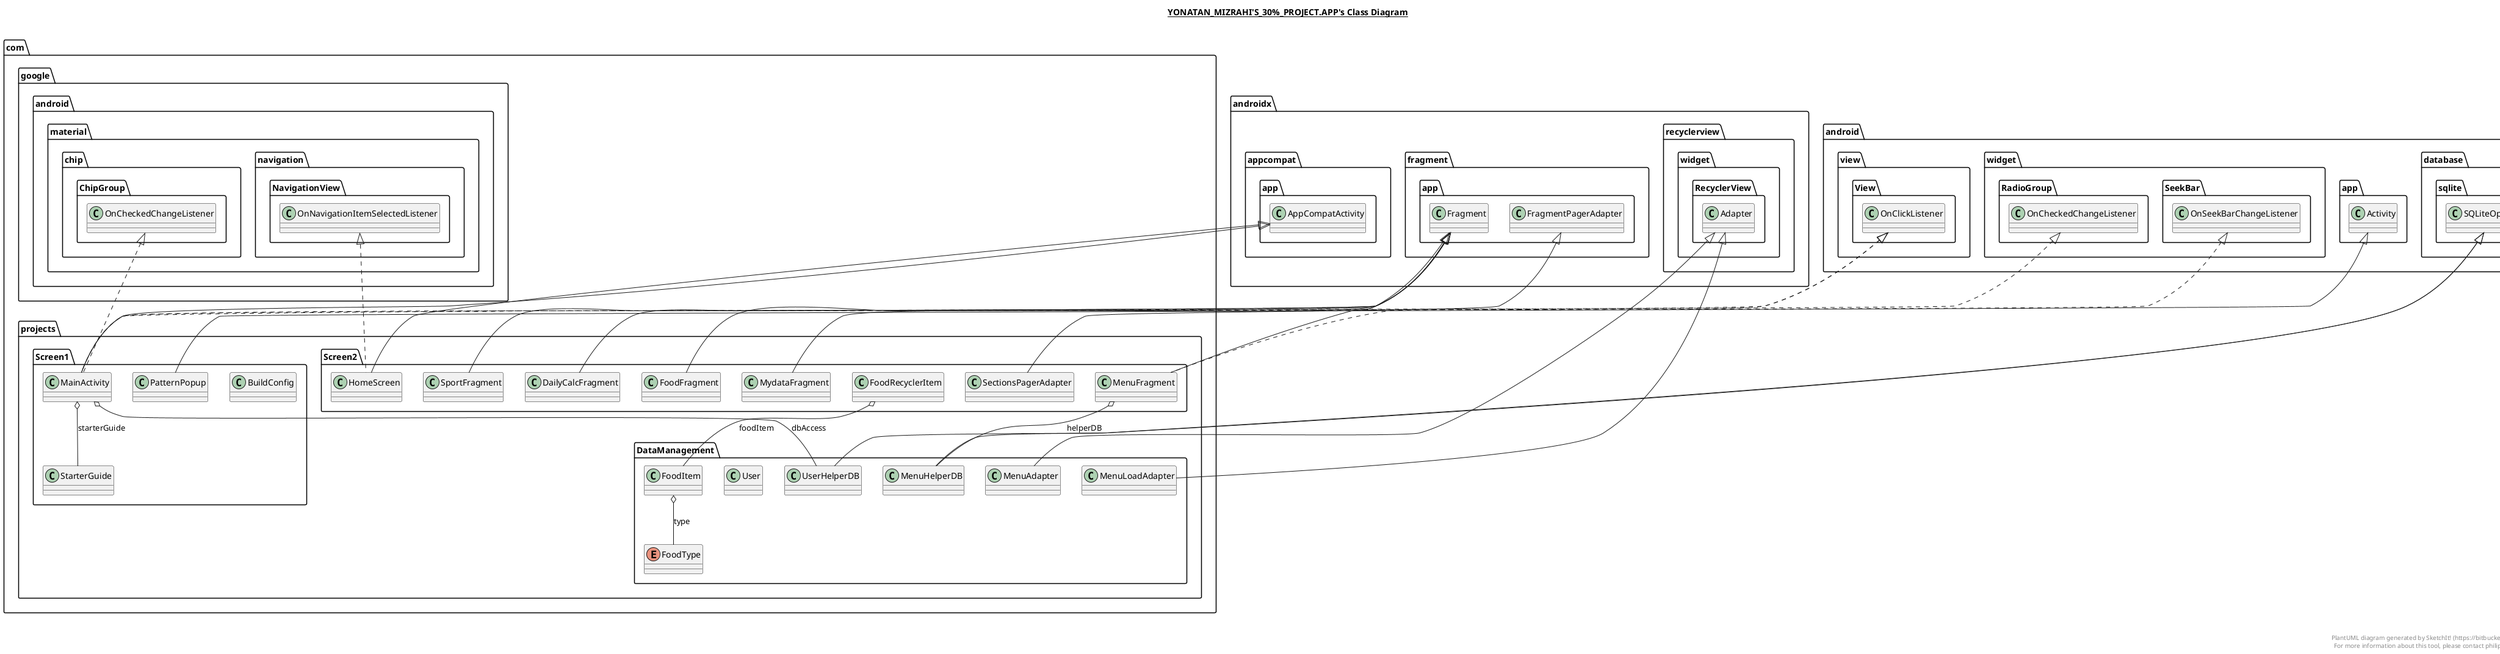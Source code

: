 @startuml

title __YONATAN_MIZRAHI'S_30%_PROJECT.APP's Class Diagram__\n

  namespace com.projects.DataManagement {
    class com.projects.DataManagement.FoodItem {
    }
  }
  

  namespace com.projects.DataManagement {
    enum FoodType {
    }
  }
  

  namespace com.projects.DataManagement {
    class com.projects.DataManagement.MenuAdapter {
    }
  }
  

  namespace com.projects.DataManagement {
    class com.projects.DataManagement.MenuHelperDB {
    }
  }
  

  namespace com.projects.DataManagement {
    class com.projects.DataManagement.MenuLoadAdapter {
    }
  }
  

  namespace com.projects.DataManagement {
    class com.projects.DataManagement.User {
    }
  }
  

  namespace com.projects.DataManagement {
    class com.projects.DataManagement.UserHelperDB {
    }
  }
  

  namespace com.projects.Screen1 {
    class com.projects.Screen1.BuildConfig {
    }
  }
  

  namespace com.projects.Screen1 {
    class com.projects.Screen1.MainActivity {
    }
  }
  

  namespace com.projects.Screen1 {
    class com.projects.Screen1.PatternPopup {
    }
  }
  

  namespace com.projects.Screen1 {
    class com.projects.Screen1.StarterGuide {
    }
  }
  

  namespace com.projects.Screen2 {
    class com.projects.Screen2.DailyCalcFragment {
    }
  }
  

  namespace com.projects.Screen2 {
    class com.projects.Screen2.FoodFragment {
    }
  }
  

  namespace com.projects.Screen2 {
    class com.projects.Screen2.FoodRecyclerItem {
    }
  }
  

  namespace com.projects.Screen2 {
    class com.projects.Screen2.HomeScreen {
    }
  }
  

  namespace com.projects.Screen2 {
    class com.projects.Screen2.MenuFragment {
    }
  }
  

  namespace com.projects.Screen2 {
    class com.projects.Screen2.MydataFragment {
    }
  }
  

  namespace com.projects.Screen2 {
    class com.projects.Screen2.SectionsPagerAdapter {
    }
  }
  

  namespace com.projects.Screen2 {
    class com.projects.Screen2.SportFragment {
    }
  }
  

  com.projects.DataManagement.FoodItem o-- com.projects.DataManagement.FoodType : type
  com.projects.DataManagement.MenuAdapter -up-|> androidx.recyclerview.widget.RecyclerView.Adapter
  com.projects.DataManagement.MenuHelperDB -up-|> android.database.sqlite.SQLiteOpenHelper
  com.projects.DataManagement.MenuLoadAdapter -up-|> androidx.recyclerview.widget.RecyclerView.Adapter
  com.projects.DataManagement.User o-- com.projects.DataManagement.User.Gender : gender
  com.projects.DataManagement.User o-- com.projects.DataManagement.User.SportStatus : status
  com.projects.DataManagement.UserHelperDB -up-|> android.database.sqlite.SQLiteOpenHelper
  com.projects.Screen1.MainActivity .up.|> android.view.View.OnClickListener
  com.projects.Screen1.MainActivity .up.|> android.widget.RadioGroup.OnCheckedChangeListener
  com.projects.Screen1.MainActivity .up.|> android.widget.SeekBar.OnSeekBarChangeListener
  com.projects.Screen1.MainActivity .up.|> com.google.android.material.chip.ChipGroup.OnCheckedChangeListener
  com.projects.Screen1.MainActivity -up-|> androidx.appcompat.app.AppCompatActivity
  com.projects.Screen1.MainActivity o-- com.projects.DataManagement.UserHelperDB : dbAccess
  com.projects.Screen1.MainActivity o-- com.projects.Screen1.StarterGuide : starterGuide
  com.projects.Screen1.PatternPopup -up-|> android.app.Activity
  com.projects.Screen2.DailyCalcFragment -up-|> androidx.fragment.app.Fragment
  com.projects.Screen2.FoodFragment -up-|> androidx.fragment.app.Fragment
  com.projects.Screen2.FoodRecyclerItem o-- com.projects.DataManagement.FoodItem : foodItem
  com.projects.Screen2.HomeScreen .up.|> com.google.android.material.navigation.NavigationView.OnNavigationItemSelectedListener
  com.projects.Screen2.HomeScreen -up-|> androidx.appcompat.app.AppCompatActivity
  com.projects.Screen2.MenuFragment .up.|> android.view.View.OnClickListener
  com.projects.Screen2.MenuFragment -up-|> androidx.fragment.app.Fragment
  com.projects.Screen2.MenuFragment o-- com.projects.DataManagement.MenuHelperDB : helperDB
  com.projects.Screen2.MydataFragment -up-|> androidx.fragment.app.Fragment
  com.projects.Screen2.SectionsPagerAdapter -up-|> androidx.fragment.app.FragmentPagerAdapter
  com.projects.Screen2.SportFragment -up-|> androidx.fragment.app.Fragment


right footer


PlantUML diagram generated by SketchIt! (https://bitbucket.org/pmesmeur/sketch.it)
For more information about this tool, please contact philippe.mesmeur@gmail.com
endfooter

@enduml
